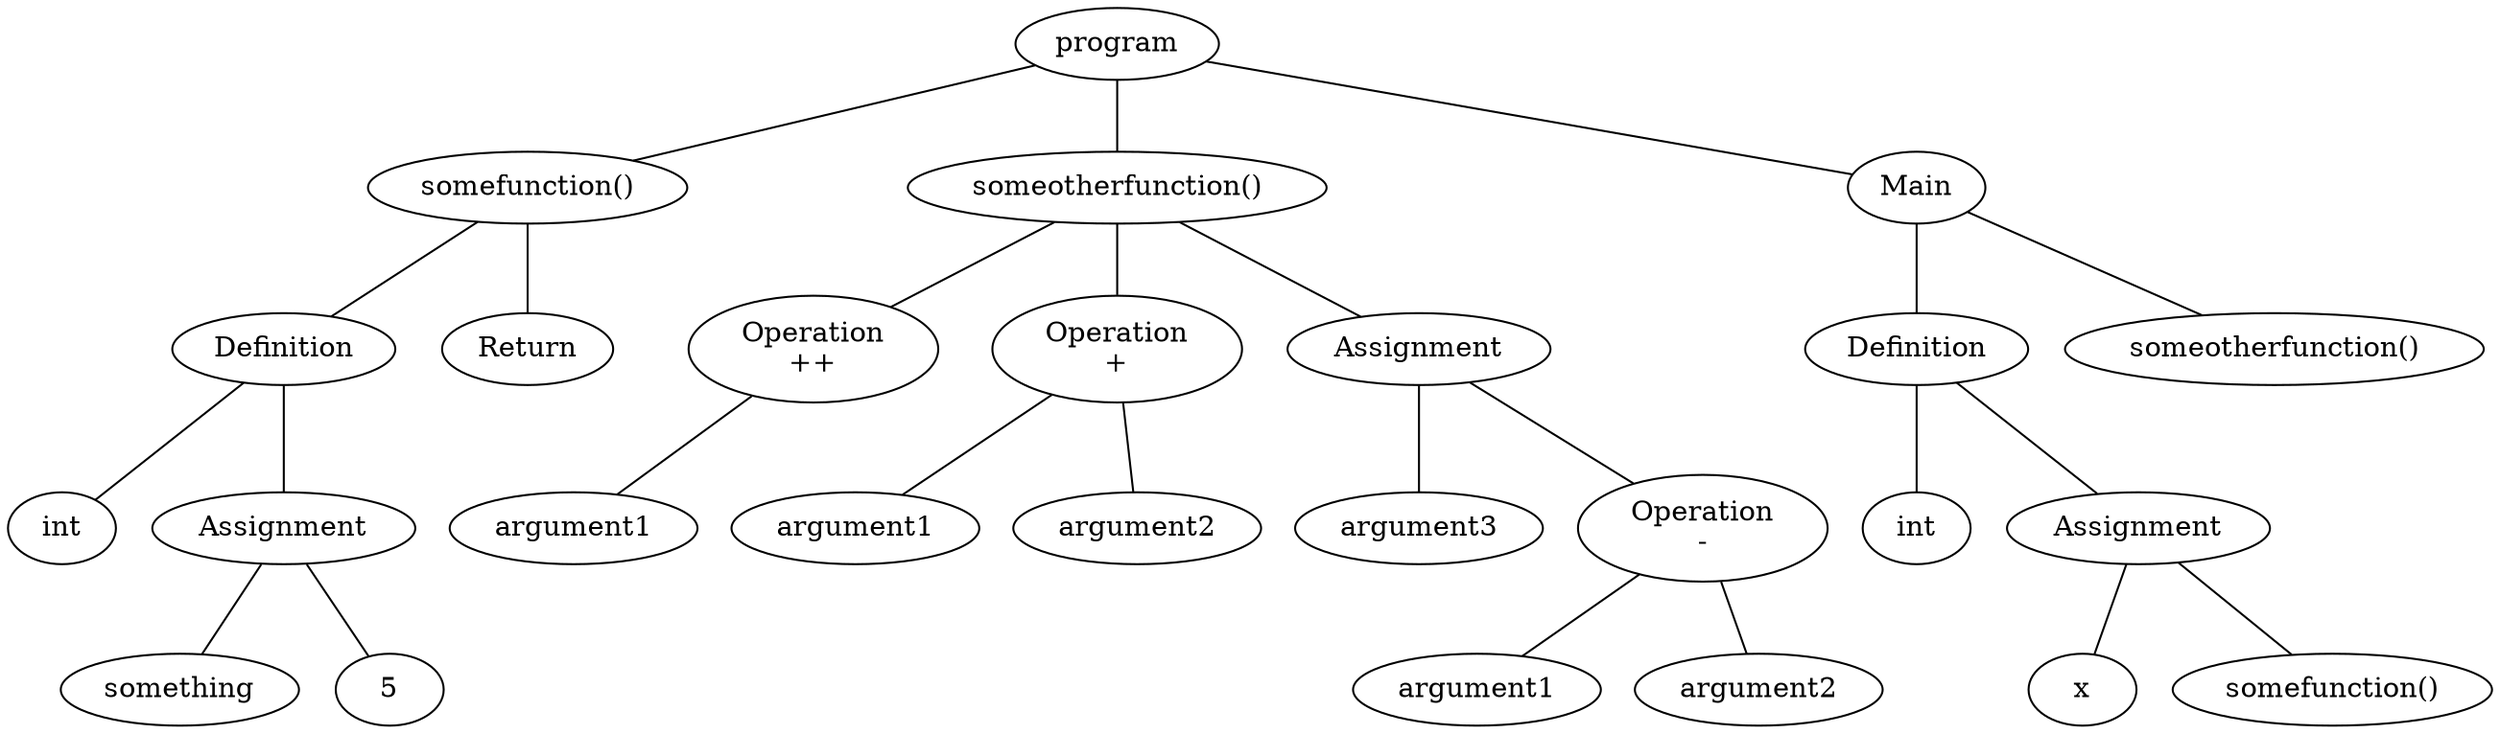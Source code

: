 graph AST {
0[label="program"];
1[label="somefunction()"];
0 -- 1;
2[label="Definition"];
1 -- 2;
3[label="int"];
2 -- 3;
4[label="Assignment"];
2 -- 4;
5[label="something"];
4 -- 5;
6[label="5"];
4 -- 6;
7[label="Return"];
1 -- 7;
8[label="someotherfunction()"];
0 -- 8;
9[label="Operation
++"];
8 -- 9;
10[label="argument1"];
9 -- 10;
11[label="Operation
+"];
8 -- 11;
12[label="argument1"];
11 -- 12;
13[label="argument2"];
11 -- 13;
14[label="Assignment"];
8 -- 14;
15[label="argument3"];
14 -- 15;
16[label="Operation
-"];
14 -- 16;
17[label="argument1"];
16 -- 17;
18[label="argument2"];
16 -- 18;
19[label="Main"];
0 -- 19;
20[label="Definition"];
19 -- 20;
21[label="int"];
20 -- 21;
22[label="Assignment"];
20 -- 22;
23[label="x"];
22 -- 23;
24[label="somefunction()"];
22 -- 24;
25[label="someotherfunction()"];
19 -- 25;

}